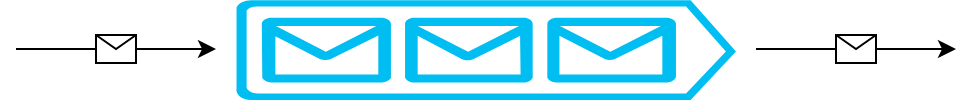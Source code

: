 <mxfile version="14.7.4" type="embed"><diagram id="fQY3nZBBjuJByeCQxD8k" name="Page-1"><mxGraphModel dx="1049" dy="476" grid="1" gridSize="10" guides="1" tooltips="1" connect="1" arrows="1" fold="1" page="1" pageScale="1" pageWidth="850" pageHeight="1100" math="0" shadow="0"><root><mxCell id="0"/><mxCell id="1" parent="0"/><mxCell id="2" value="" style="verticalLabelPosition=bottom;html=1;verticalAlign=top;align=center;strokeColor=none;fillColor=#00BEF2;shape=mxgraph.azure.queue_generic;pointerEvents=1;" vertex="1" parent="1"><mxGeometry x="200" y="170" width="250" height="50" as="geometry"/></mxCell><mxCell id="4" value="" style="endArrow=classic;html=1;" edge="1" parent="1"><mxGeometry relative="1" as="geometry"><mxPoint x="90" y="194.5" as="sourcePoint"/><mxPoint x="190" y="194.5" as="targetPoint"/></mxGeometry></mxCell><mxCell id="5" value="" style="shape=message;html=1;outlineConnect=0;" vertex="1" parent="4"><mxGeometry width="20" height="14" relative="1" as="geometry"><mxPoint x="-10" y="-7" as="offset"/></mxGeometry></mxCell><mxCell id="6" value="" style="endArrow=classic;html=1;" edge="1" parent="1"><mxGeometry relative="1" as="geometry"><mxPoint x="460" y="194.5" as="sourcePoint"/><mxPoint x="560" y="194.5" as="targetPoint"/></mxGeometry></mxCell><mxCell id="7" value="" style="shape=message;html=1;outlineConnect=0;" vertex="1" parent="6"><mxGeometry width="20" height="14" relative="1" as="geometry"><mxPoint x="-10" y="-7" as="offset"/></mxGeometry></mxCell></root></mxGraphModel></diagram></mxfile>